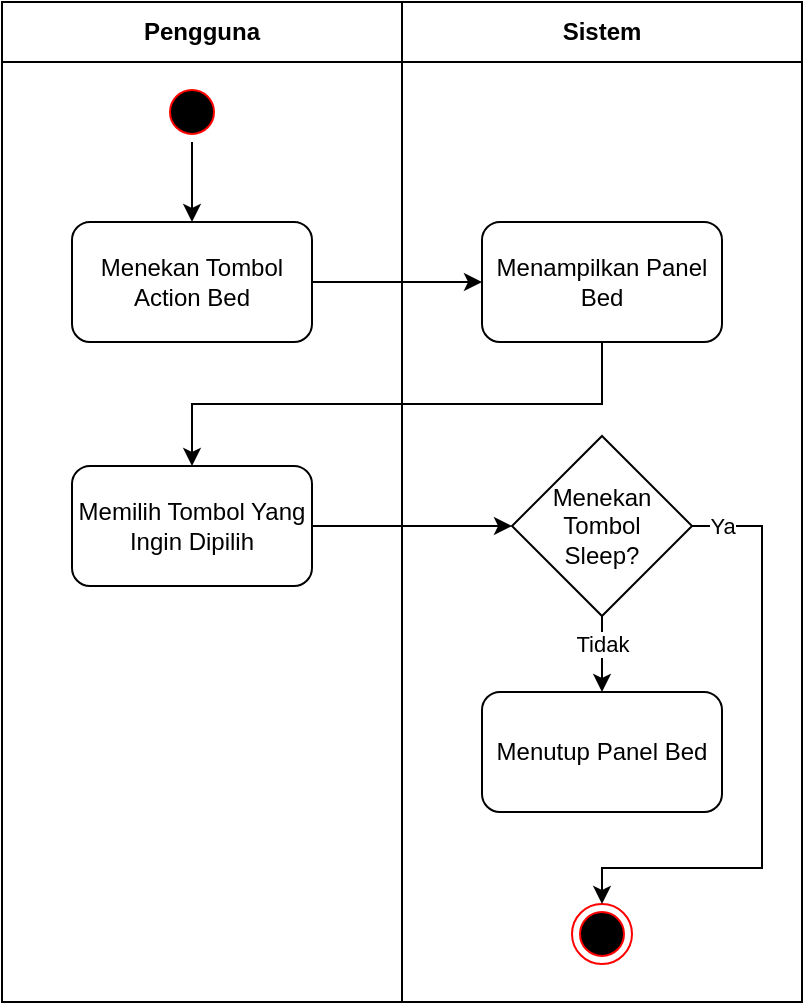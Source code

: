 <mxfile version="24.2.3" type="device">
  <diagram id="Z08eTgGWAjNeXDMgQ9Qe" name="Halaman-1">
    <mxGraphModel dx="733" dy="362" grid="1" gridSize="10" guides="1" tooltips="1" connect="1" arrows="1" fold="1" page="1" pageScale="1" pageWidth="827" pageHeight="1169" math="0" shadow="0">
      <root>
        <mxCell id="0" />
        <mxCell id="1" parent="0" />
        <mxCell id="qkGCgfdNhCn7gsHB5-3L-1" value="Pengguna" style="swimlane;whiteSpace=wrap;html=1;startSize=30;" parent="1" vertex="1">
          <mxGeometry x="50" y="40" width="200" height="500" as="geometry" />
        </mxCell>
        <mxCell id="qkGCgfdNhCn7gsHB5-3L-2" style="edgeStyle=orthogonalEdgeStyle;rounded=0;orthogonalLoop=1;jettySize=auto;html=1;entryX=0.5;entryY=0;entryDx=0;entryDy=0;" parent="qkGCgfdNhCn7gsHB5-3L-1" source="qkGCgfdNhCn7gsHB5-3L-3" target="qkGCgfdNhCn7gsHB5-3L-4" edge="1">
          <mxGeometry relative="1" as="geometry" />
        </mxCell>
        <mxCell id="qkGCgfdNhCn7gsHB5-3L-3" value="" style="ellipse;html=1;shape=startState;fillColor=#000000;strokeColor=#ff0000;" parent="qkGCgfdNhCn7gsHB5-3L-1" vertex="1">
          <mxGeometry x="80" y="40" width="30" height="30" as="geometry" />
        </mxCell>
        <mxCell id="qkGCgfdNhCn7gsHB5-3L-4" value="Menekan Tombol&lt;div&gt;Action Bed&lt;/div&gt;" style="rounded=1;whiteSpace=wrap;html=1;" parent="qkGCgfdNhCn7gsHB5-3L-1" vertex="1">
          <mxGeometry x="35" y="110" width="120" height="60" as="geometry" />
        </mxCell>
        <mxCell id="vkcGki8KC0y3EEtt56Kg-1" value="Memilih Tombol Yang Ingin Dipilih" style="whiteSpace=wrap;html=1;rounded=1;" parent="qkGCgfdNhCn7gsHB5-3L-1" vertex="1">
          <mxGeometry x="35" y="232" width="120" height="60" as="geometry" />
        </mxCell>
        <mxCell id="qkGCgfdNhCn7gsHB5-3L-5" value="Sistem" style="swimlane;whiteSpace=wrap;html=1;startSize=30;" parent="1" vertex="1">
          <mxGeometry x="250" y="40" width="200" height="500" as="geometry" />
        </mxCell>
        <mxCell id="qkGCgfdNhCn7gsHB5-3L-6" value="Menampilkan Panel Bed" style="whiteSpace=wrap;html=1;rounded=1;" parent="qkGCgfdNhCn7gsHB5-3L-5" vertex="1">
          <mxGeometry x="40" y="110" width="120" height="60" as="geometry" />
        </mxCell>
        <mxCell id="m9GyJORlyUVd17cj6H3Q-1" value="" style="ellipse;html=1;shape=endState;fillColor=#000000;strokeColor=#ff0000;" vertex="1" parent="qkGCgfdNhCn7gsHB5-3L-5">
          <mxGeometry x="85" y="451" width="30" height="30" as="geometry" />
        </mxCell>
        <mxCell id="m9GyJORlyUVd17cj6H3Q-2" style="edgeStyle=orthogonalEdgeStyle;rounded=0;orthogonalLoop=1;jettySize=auto;html=1;exitX=1;exitY=0.5;exitDx=0;exitDy=0;entryX=0.5;entryY=0;entryDx=0;entryDy=0;" edge="1" parent="qkGCgfdNhCn7gsHB5-3L-5" source="m9GyJORlyUVd17cj6H3Q-4" target="m9GyJORlyUVd17cj6H3Q-1">
          <mxGeometry relative="1" as="geometry">
            <Array as="points">
              <mxPoint x="180" y="262" />
              <mxPoint x="180" y="433" />
              <mxPoint x="100" y="433" />
            </Array>
          </mxGeometry>
        </mxCell>
        <mxCell id="m9GyJORlyUVd17cj6H3Q-3" value="Ya" style="edgeLabel;html=1;align=center;verticalAlign=middle;resizable=0;points=[];" vertex="1" connectable="0" parent="m9GyJORlyUVd17cj6H3Q-2">
          <mxGeometry x="-0.877" y="3" relative="1" as="geometry">
            <mxPoint x="-4" y="3" as="offset" />
          </mxGeometry>
        </mxCell>
        <mxCell id="m9GyJORlyUVd17cj6H3Q-4" value="Menekan Tombol&lt;div&gt;Sleep&lt;span style=&quot;background-color: initial;&quot;&gt;?&lt;/span&gt;&lt;/div&gt;" style="rhombus;whiteSpace=wrap;html=1;" vertex="1" parent="qkGCgfdNhCn7gsHB5-3L-5">
          <mxGeometry x="55" y="217" width="90" height="90" as="geometry" />
        </mxCell>
        <mxCell id="m9GyJORlyUVd17cj6H3Q-5" value="Menutup Panel Bed" style="whiteSpace=wrap;html=1;rounded=1;" vertex="1" parent="qkGCgfdNhCn7gsHB5-3L-5">
          <mxGeometry x="40" y="345" width="120" height="60" as="geometry" />
        </mxCell>
        <mxCell id="m9GyJORlyUVd17cj6H3Q-6" style="edgeStyle=orthogonalEdgeStyle;rounded=0;orthogonalLoop=1;jettySize=auto;html=1;exitX=0.5;exitY=1;exitDx=0;exitDy=0;entryX=0.5;entryY=0;entryDx=0;entryDy=0;" edge="1" parent="qkGCgfdNhCn7gsHB5-3L-5" source="m9GyJORlyUVd17cj6H3Q-4" target="m9GyJORlyUVd17cj6H3Q-5">
          <mxGeometry relative="1" as="geometry" />
        </mxCell>
        <mxCell id="m9GyJORlyUVd17cj6H3Q-7" value="Tidak" style="edgeLabel;html=1;align=center;verticalAlign=middle;resizable=0;points=[];" vertex="1" connectable="0" parent="m9GyJORlyUVd17cj6H3Q-6">
          <mxGeometry x="-0.691" relative="1" as="geometry">
            <mxPoint y="8" as="offset" />
          </mxGeometry>
        </mxCell>
        <mxCell id="qkGCgfdNhCn7gsHB5-3L-9" value="" style="edgeStyle=orthogonalEdgeStyle;rounded=0;orthogonalLoop=1;jettySize=auto;html=1;exitX=1;exitY=0.5;exitDx=0;exitDy=0;" parent="1" source="qkGCgfdNhCn7gsHB5-3L-4" target="qkGCgfdNhCn7gsHB5-3L-6" edge="1">
          <mxGeometry relative="1" as="geometry">
            <mxPoint x="220" y="170.029" as="sourcePoint" />
          </mxGeometry>
        </mxCell>
        <mxCell id="vkcGki8KC0y3EEtt56Kg-2" style="edgeStyle=orthogonalEdgeStyle;rounded=0;orthogonalLoop=1;jettySize=auto;html=1;exitX=0.5;exitY=1;exitDx=0;exitDy=0;entryX=0.5;entryY=0;entryDx=0;entryDy=0;" parent="1" source="qkGCgfdNhCn7gsHB5-3L-6" target="vkcGki8KC0y3EEtt56Kg-1" edge="1">
          <mxGeometry relative="1" as="geometry" />
        </mxCell>
        <mxCell id="vkcGki8KC0y3EEtt56Kg-6" style="edgeStyle=orthogonalEdgeStyle;rounded=0;orthogonalLoop=1;jettySize=auto;html=1;entryX=0;entryY=0.5;entryDx=0;entryDy=0;" parent="1" source="vkcGki8KC0y3EEtt56Kg-1" edge="1" target="m9GyJORlyUVd17cj6H3Q-4">
          <mxGeometry relative="1" as="geometry">
            <mxPoint x="294" y="301" as="targetPoint" />
          </mxGeometry>
        </mxCell>
      </root>
    </mxGraphModel>
  </diagram>
</mxfile>
